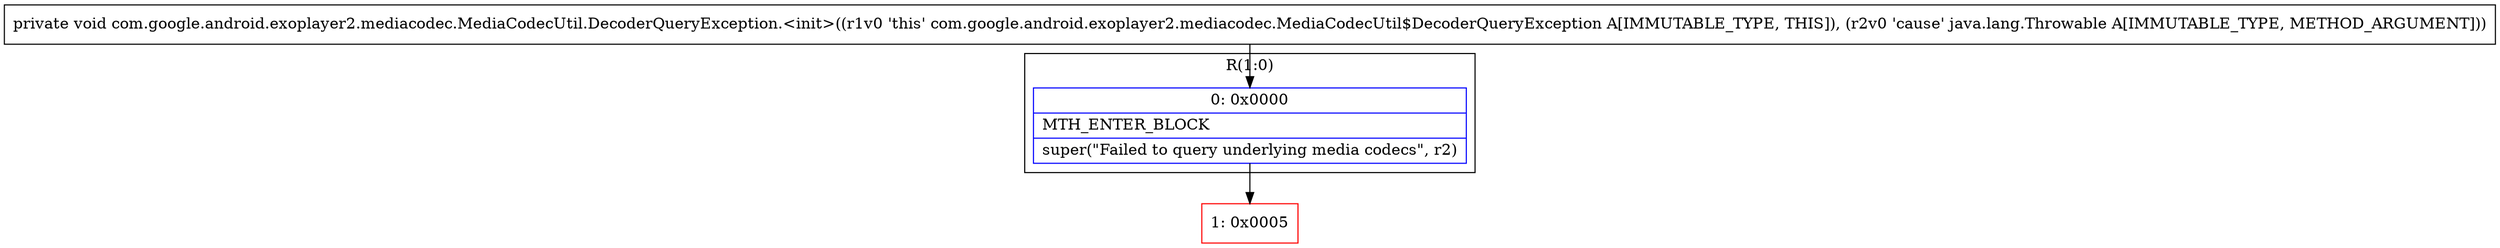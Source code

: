 digraph "CFG forcom.google.android.exoplayer2.mediacodec.MediaCodecUtil.DecoderQueryException.\<init\>(Ljava\/lang\/Throwable;)V" {
subgraph cluster_Region_2122726732 {
label = "R(1:0)";
node [shape=record,color=blue];
Node_0 [shape=record,label="{0\:\ 0x0000|MTH_ENTER_BLOCK\l|super(\"Failed to query underlying media codecs\", r2)\l}"];
}
Node_1 [shape=record,color=red,label="{1\:\ 0x0005}"];
MethodNode[shape=record,label="{private void com.google.android.exoplayer2.mediacodec.MediaCodecUtil.DecoderQueryException.\<init\>((r1v0 'this' com.google.android.exoplayer2.mediacodec.MediaCodecUtil$DecoderQueryException A[IMMUTABLE_TYPE, THIS]), (r2v0 'cause' java.lang.Throwable A[IMMUTABLE_TYPE, METHOD_ARGUMENT])) }"];
MethodNode -> Node_0;
Node_0 -> Node_1;
}

